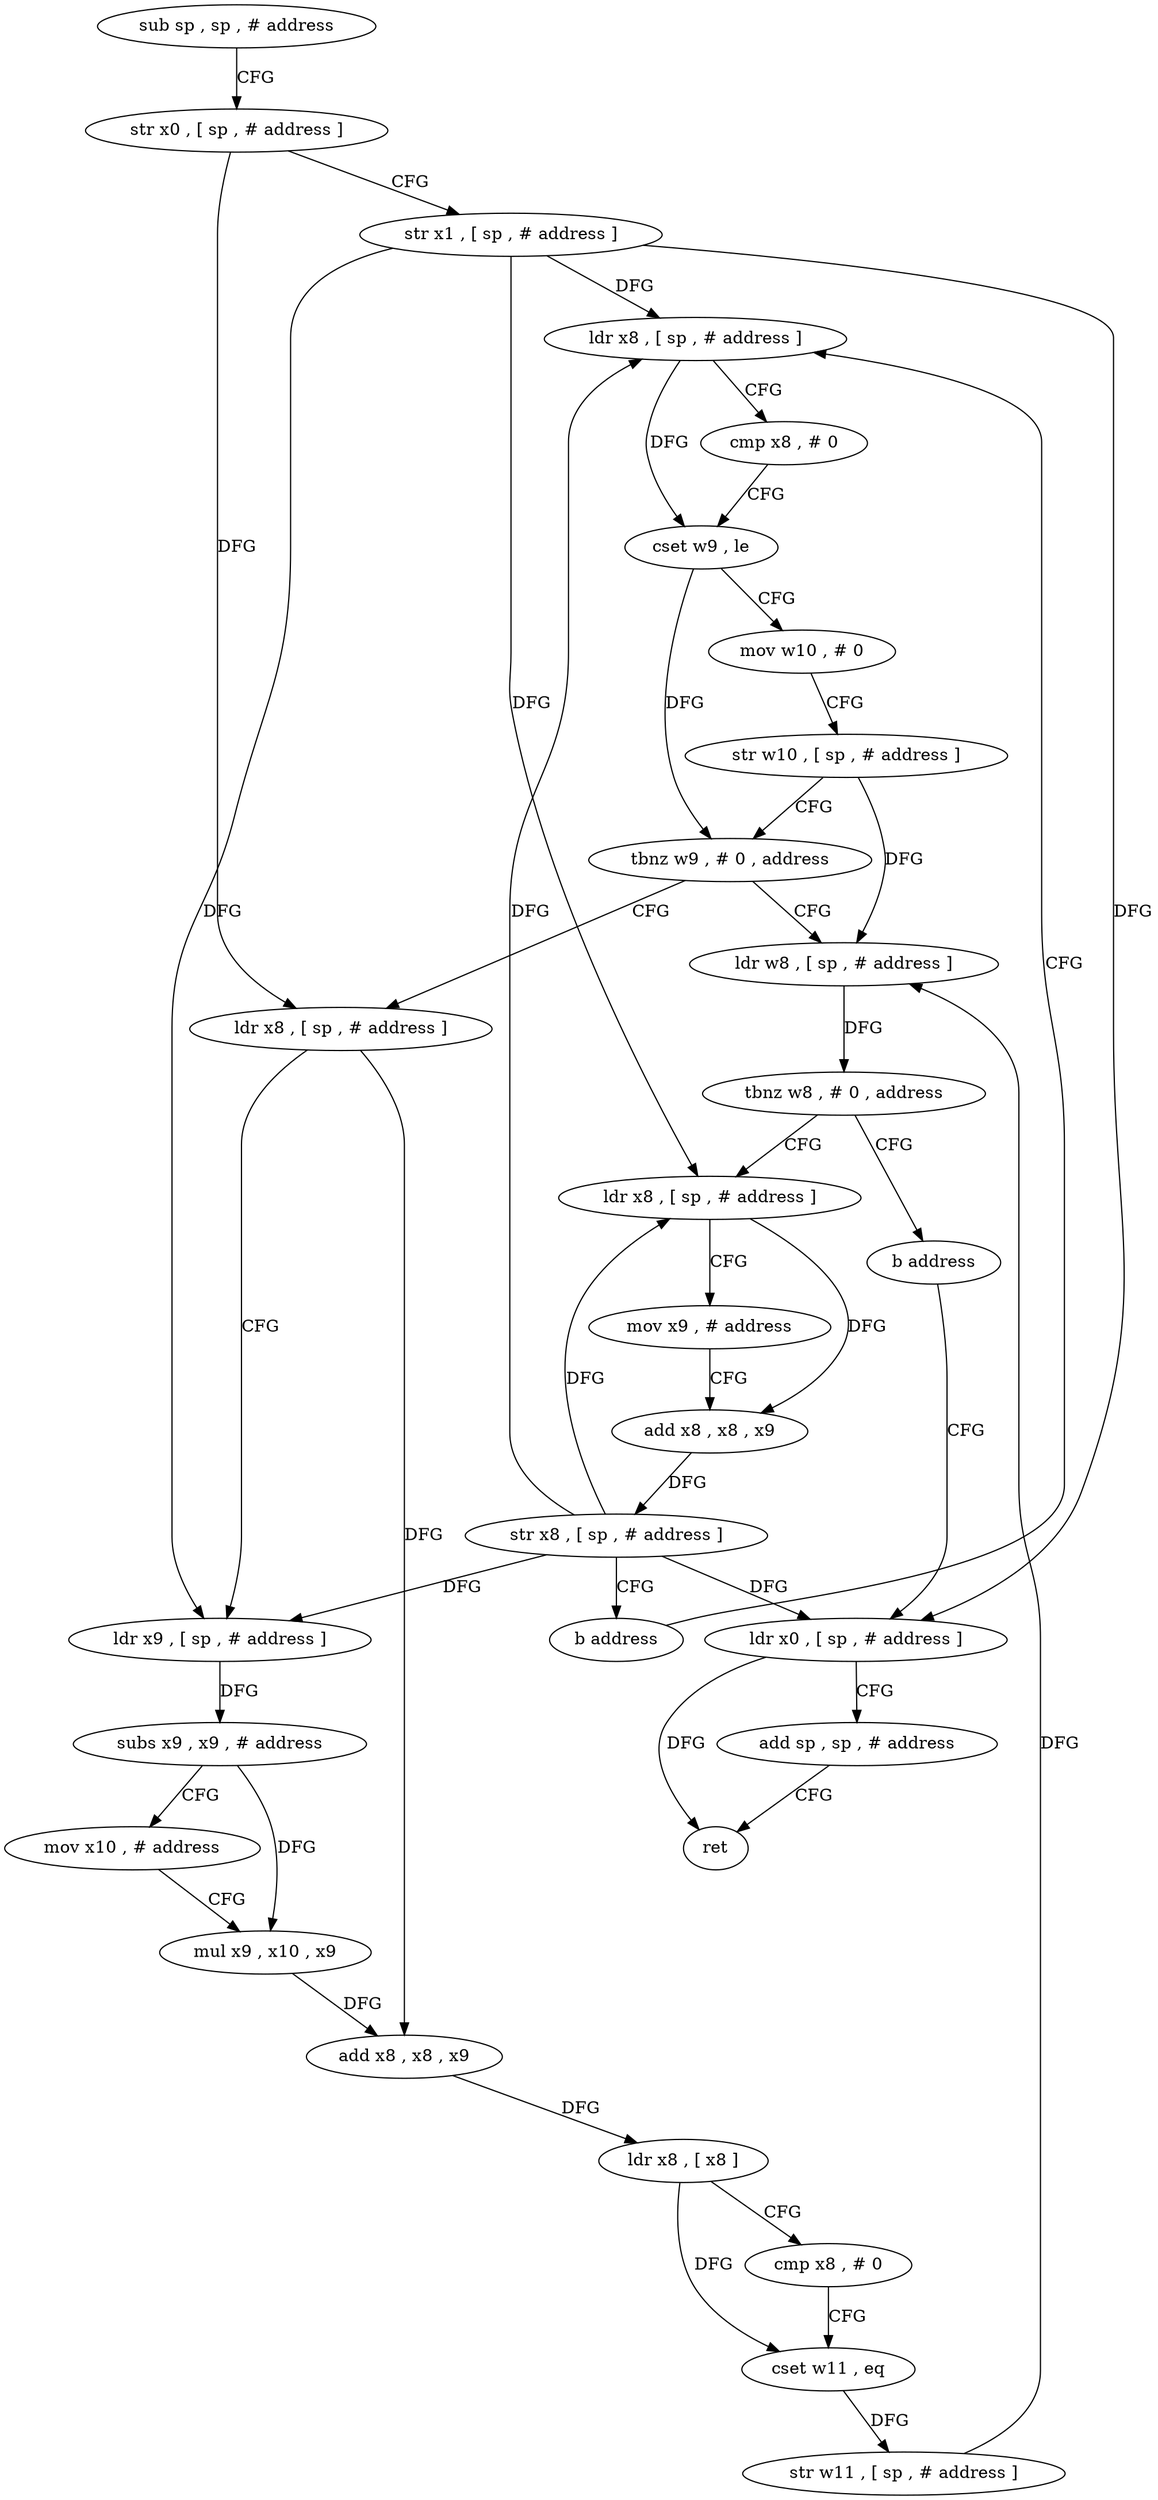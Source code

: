 digraph "func" {
"4234084" [label = "sub sp , sp , # address" ]
"4234088" [label = "str x0 , [ sp , # address ]" ]
"4234092" [label = "str x1 , [ sp , # address ]" ]
"4234096" [label = "ldr x8 , [ sp , # address ]" ]
"4234160" [label = "ldr w8 , [ sp , # address ]" ]
"4234164" [label = "tbnz w8 , # 0 , address" ]
"4234172" [label = "ldr x8 , [ sp , # address ]" ]
"4234168" [label = "b address" ]
"4234120" [label = "ldr x8 , [ sp , # address ]" ]
"4234124" [label = "ldr x9 , [ sp , # address ]" ]
"4234128" [label = "subs x9 , x9 , # address" ]
"4234132" [label = "mov x10 , # address" ]
"4234136" [label = "mul x9 , x10 , x9" ]
"4234140" [label = "add x8 , x8 , x9" ]
"4234144" [label = "ldr x8 , [ x8 ]" ]
"4234148" [label = "cmp x8 , # 0" ]
"4234152" [label = "cset w11 , eq" ]
"4234156" [label = "str w11 , [ sp , # address ]" ]
"4234176" [label = "mov x9 , # address" ]
"4234180" [label = "add x8 , x8 , x9" ]
"4234184" [label = "str x8 , [ sp , # address ]" ]
"4234188" [label = "b address" ]
"4234192" [label = "ldr x0 , [ sp , # address ]" ]
"4234100" [label = "cmp x8 , # 0" ]
"4234104" [label = "cset w9 , le" ]
"4234108" [label = "mov w10 , # 0" ]
"4234112" [label = "str w10 , [ sp , # address ]" ]
"4234116" [label = "tbnz w9 , # 0 , address" ]
"4234196" [label = "add sp , sp , # address" ]
"4234200" [label = "ret" ]
"4234084" -> "4234088" [ label = "CFG" ]
"4234088" -> "4234092" [ label = "CFG" ]
"4234088" -> "4234120" [ label = "DFG" ]
"4234092" -> "4234096" [ label = "DFG" ]
"4234092" -> "4234124" [ label = "DFG" ]
"4234092" -> "4234172" [ label = "DFG" ]
"4234092" -> "4234192" [ label = "DFG" ]
"4234096" -> "4234100" [ label = "CFG" ]
"4234096" -> "4234104" [ label = "DFG" ]
"4234160" -> "4234164" [ label = "DFG" ]
"4234164" -> "4234172" [ label = "CFG" ]
"4234164" -> "4234168" [ label = "CFG" ]
"4234172" -> "4234176" [ label = "CFG" ]
"4234172" -> "4234180" [ label = "DFG" ]
"4234168" -> "4234192" [ label = "CFG" ]
"4234120" -> "4234124" [ label = "CFG" ]
"4234120" -> "4234140" [ label = "DFG" ]
"4234124" -> "4234128" [ label = "DFG" ]
"4234128" -> "4234132" [ label = "CFG" ]
"4234128" -> "4234136" [ label = "DFG" ]
"4234132" -> "4234136" [ label = "CFG" ]
"4234136" -> "4234140" [ label = "DFG" ]
"4234140" -> "4234144" [ label = "DFG" ]
"4234144" -> "4234148" [ label = "CFG" ]
"4234144" -> "4234152" [ label = "DFG" ]
"4234148" -> "4234152" [ label = "CFG" ]
"4234152" -> "4234156" [ label = "DFG" ]
"4234156" -> "4234160" [ label = "DFG" ]
"4234176" -> "4234180" [ label = "CFG" ]
"4234180" -> "4234184" [ label = "DFG" ]
"4234184" -> "4234188" [ label = "CFG" ]
"4234184" -> "4234096" [ label = "DFG" ]
"4234184" -> "4234124" [ label = "DFG" ]
"4234184" -> "4234172" [ label = "DFG" ]
"4234184" -> "4234192" [ label = "DFG" ]
"4234188" -> "4234096" [ label = "CFG" ]
"4234192" -> "4234196" [ label = "CFG" ]
"4234192" -> "4234200" [ label = "DFG" ]
"4234100" -> "4234104" [ label = "CFG" ]
"4234104" -> "4234108" [ label = "CFG" ]
"4234104" -> "4234116" [ label = "DFG" ]
"4234108" -> "4234112" [ label = "CFG" ]
"4234112" -> "4234116" [ label = "CFG" ]
"4234112" -> "4234160" [ label = "DFG" ]
"4234116" -> "4234160" [ label = "CFG" ]
"4234116" -> "4234120" [ label = "CFG" ]
"4234196" -> "4234200" [ label = "CFG" ]
}
